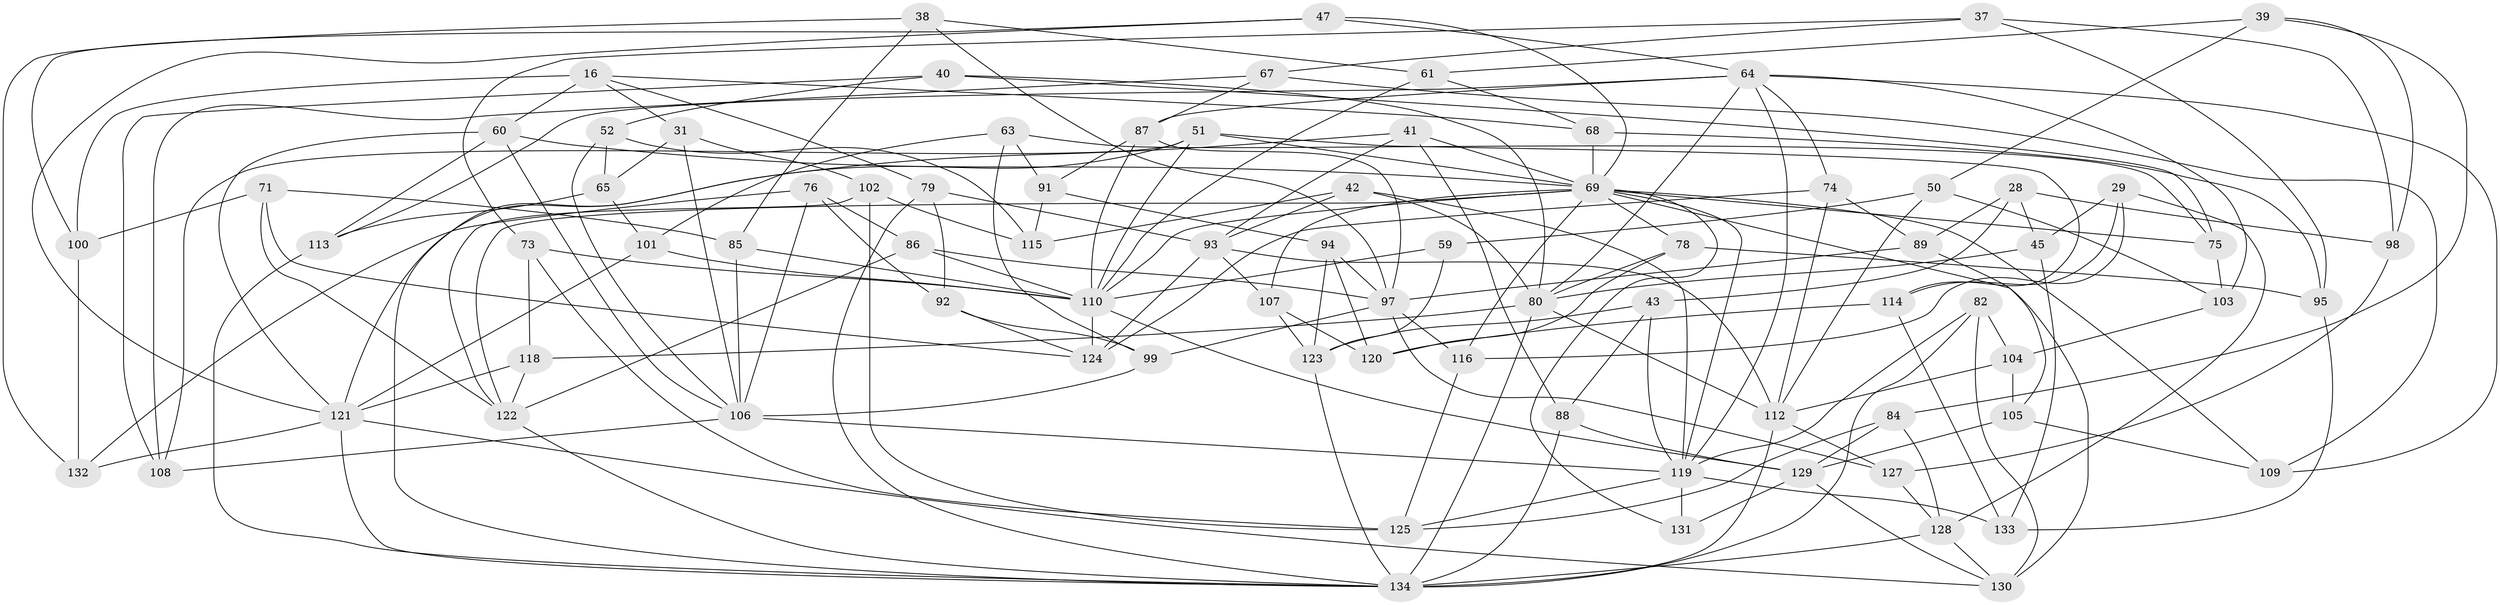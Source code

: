 // original degree distribution, {4: 1.0}
// Generated by graph-tools (version 1.1) at 2025/03/03/04/25 22:03:02]
// undirected, 80 vertices, 193 edges
graph export_dot {
graph [start="1"]
  node [color=gray90,style=filled];
  16 [super="+2"];
  28;
  29;
  31;
  37;
  38;
  39;
  40;
  41;
  42;
  43;
  45;
  47;
  50;
  51 [super="+30"];
  52;
  59;
  60 [super="+53"];
  61;
  63;
  64 [super="+6+55"];
  65;
  67;
  68;
  69 [super="+21+56+62"];
  71;
  73;
  74;
  75;
  76;
  78;
  79;
  80 [super="+27+34"];
  82 [super="+44"];
  84 [super="+14"];
  85;
  86;
  87 [super="+72"];
  88;
  89;
  91;
  92;
  93 [super="+54"];
  94;
  95;
  97 [super="+8+12"];
  98;
  99;
  100;
  101;
  102;
  103;
  104;
  105;
  106 [super="+4+46"];
  107;
  108;
  109;
  110 [super="+81"];
  112 [super="+25"];
  113;
  114;
  115;
  116;
  118;
  119 [super="+35"];
  120;
  121 [super="+20+66"];
  122 [super="+90"];
  123 [super="+15"];
  124 [super="+111"];
  125 [super="+77"];
  127;
  128 [super="+126"];
  129 [super="+96+70"];
  130 [super="+1+13"];
  131;
  132;
  133;
  134 [super="+83+117"];
  16 -- 60 [weight=2];
  16 -- 100;
  16 -- 31;
  16 -- 68;
  16 -- 79;
  28 -- 45;
  28 -- 98;
  28 -- 43;
  28 -- 89;
  29 -- 45;
  29 -- 128;
  29 -- 114;
  29 -- 116;
  31 -- 65;
  31 -- 102;
  31 -- 106;
  37 -- 95;
  37 -- 73;
  37 -- 98;
  37 -- 67;
  38 -- 85;
  38 -- 61;
  38 -- 132;
  38 -- 97;
  39 -- 61;
  39 -- 50;
  39 -- 98;
  39 -- 84;
  40 -- 75;
  40 -- 52;
  40 -- 108;
  40 -- 80;
  41 -- 88;
  41 -- 93;
  41 -- 121;
  41 -- 69;
  42 -- 93;
  42 -- 115;
  42 -- 119;
  42 -- 80;
  43 -- 88;
  43 -- 123;
  43 -- 119;
  45 -- 133;
  45 -- 80;
  47 -- 100;
  47 -- 64;
  47 -- 121;
  47 -- 69;
  50 -- 59;
  50 -- 103;
  50 -- 112;
  51 -- 108;
  51 -- 114;
  51 -- 69 [weight=2];
  51 -- 134;
  51 -- 110;
  52 -- 115;
  52 -- 65;
  52 -- 106;
  59 -- 123 [weight=2];
  59 -- 110;
  60 -- 113;
  60 -- 121;
  60 -- 106;
  60 -- 69;
  61 -- 68;
  61 -- 110;
  63 -- 91;
  63 -- 99;
  63 -- 101;
  63 -- 75;
  64 -- 113;
  64 -- 103;
  64 -- 109;
  64 -- 74;
  64 -- 119;
  64 -- 87;
  64 -- 80;
  65 -- 113;
  65 -- 101;
  67 -- 109;
  67 -- 87;
  67 -- 108;
  68 -- 95;
  68 -- 69;
  69 -- 110 [weight=3];
  69 -- 116;
  69 -- 130 [weight=3];
  69 -- 107;
  69 -- 75;
  69 -- 78;
  69 -- 119 [weight=2];
  69 -- 122 [weight=2];
  69 -- 131;
  69 -- 109;
  71 -- 124;
  71 -- 100;
  71 -- 85;
  71 -- 122;
  73 -- 125;
  73 -- 110;
  73 -- 118;
  74 -- 89;
  74 -- 112;
  74 -- 124;
  75 -- 103;
  76 -- 92;
  76 -- 132;
  76 -- 86;
  76 -- 106;
  78 -- 80;
  78 -- 120;
  78 -- 95;
  79 -- 93;
  79 -- 92;
  79 -- 134;
  80 -- 134;
  80 -- 112;
  80 -- 118;
  82 -- 104;
  82 -- 130;
  82 -- 134 [weight=3];
  82 -- 119;
  84 -- 128;
  84 -- 129 [weight=2];
  84 -- 125 [weight=2];
  85 -- 106;
  85 -- 110;
  86 -- 122;
  86 -- 97;
  86 -- 110;
  87 -- 110 [weight=2];
  87 -- 97;
  87 -- 91;
  88 -- 129;
  88 -- 134;
  89 -- 97;
  89 -- 105;
  91 -- 94;
  91 -- 115;
  92 -- 99;
  92 -- 124;
  93 -- 124 [weight=2];
  93 -- 112 [weight=2];
  93 -- 107;
  94 -- 120;
  94 -- 123;
  94 -- 97;
  95 -- 133;
  97 -- 99;
  97 -- 116;
  97 -- 127;
  98 -- 127;
  99 -- 106;
  100 -- 132;
  101 -- 121;
  101 -- 110;
  102 -- 115;
  102 -- 125;
  102 -- 122;
  103 -- 104;
  104 -- 105;
  104 -- 112;
  105 -- 109;
  105 -- 129;
  106 -- 119;
  106 -- 108;
  107 -- 120;
  107 -- 123;
  110 -- 129;
  110 -- 124 [weight=3];
  112 -- 127;
  112 -- 134;
  113 -- 134;
  114 -- 120;
  114 -- 133;
  116 -- 125;
  118 -- 121;
  118 -- 122;
  119 -- 131;
  119 -- 133;
  119 -- 125;
  121 -- 130;
  121 -- 132;
  121 -- 134;
  122 -- 134 [weight=2];
  123 -- 134;
  127 -- 128;
  128 -- 130 [weight=2];
  128 -- 134;
  129 -- 131 [weight=2];
  129 -- 130;
}

